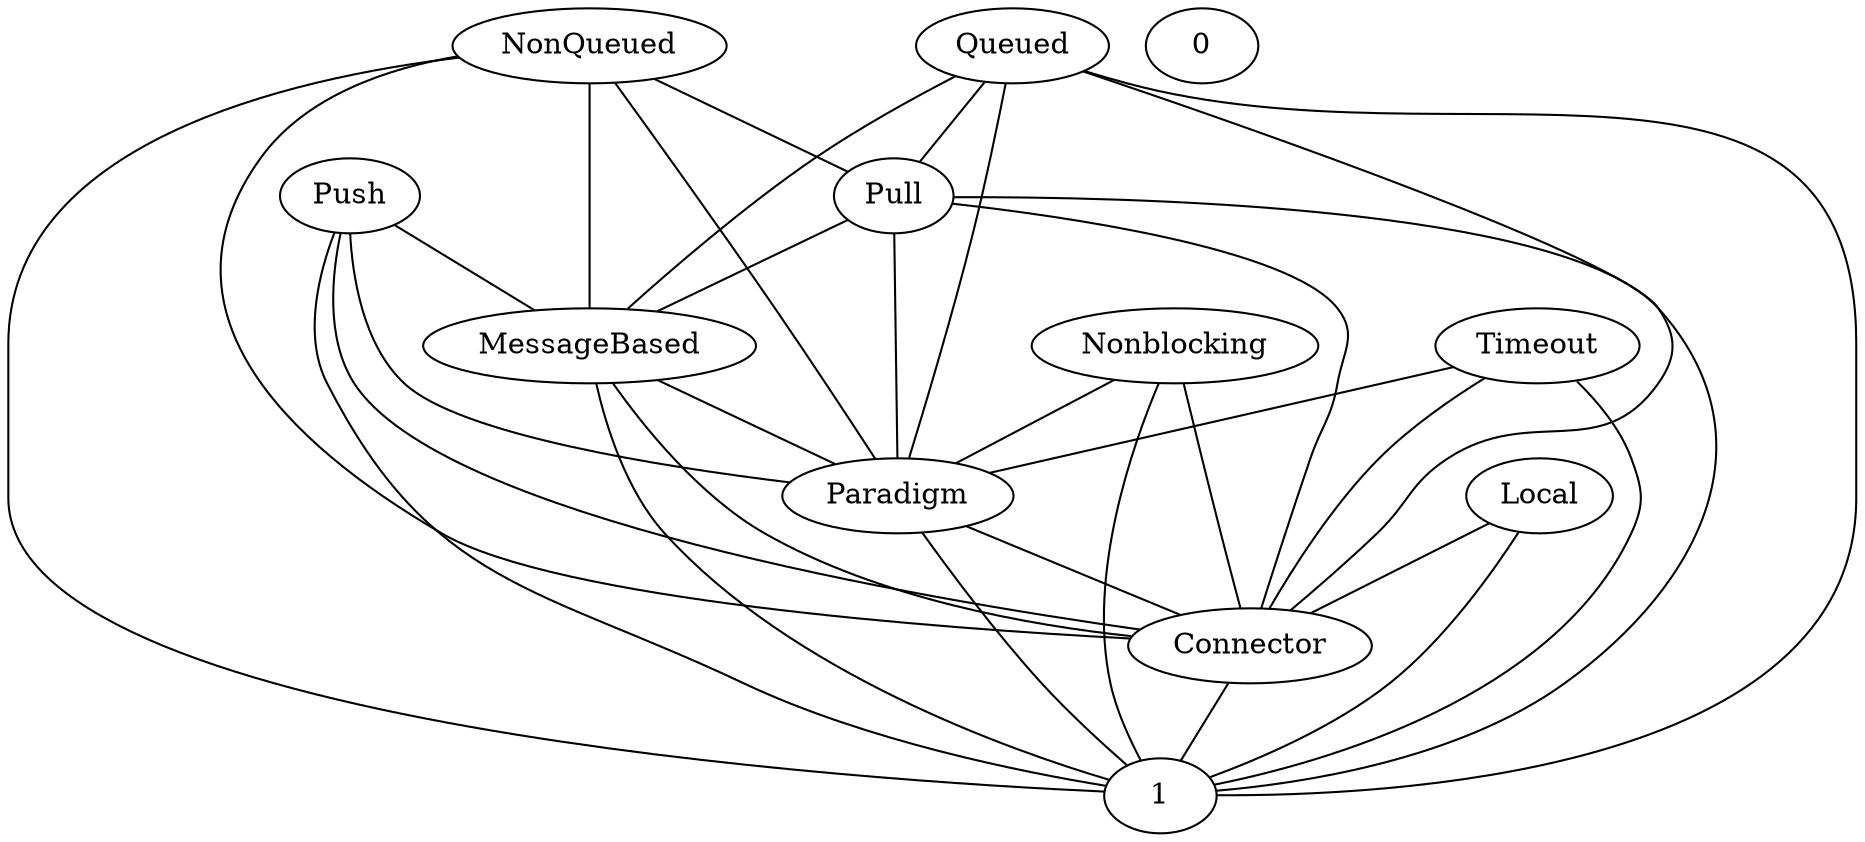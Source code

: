 graph G {
  Push;
  Nonblocking;
  Paradigm;
  MessageBased;
  Pull;
  NonQueued;
  Local;
  Connector;
  Queued;
  0;
  1;
  Timeout;
  NonQueued -- Pull;
  Queued -- Pull;
  Paradigm -- Connector;
  Connector -- 1;
  MessageBased -- Paradigm;
  Push -- MessageBased;
  Paradigm -- 1;
  MessageBased -- Connector;
  MessageBased -- 1;
  Pull -- MessageBased;
  NonQueued -- MessageBased;
  Local -- Connector;
  Local -- 1;
  Queued -- MessageBased;
  Timeout -- Connector;
  Timeout -- Paradigm;
  Timeout -- 1;
  Push -- Connector;
  Push -- Paradigm;
  Push -- 1;
  Nonblocking -- Connector;
  Nonblocking -- Paradigm;
  Nonblocking -- 1;
  Pull -- Connector;
  Pull -- Paradigm;
  Pull -- 1;
  NonQueued -- Connector;
  NonQueued -- Paradigm;
  NonQueued -- 1;
  Queued -- Connector;
  Queued -- Paradigm;
  Queued -- 1;
}
